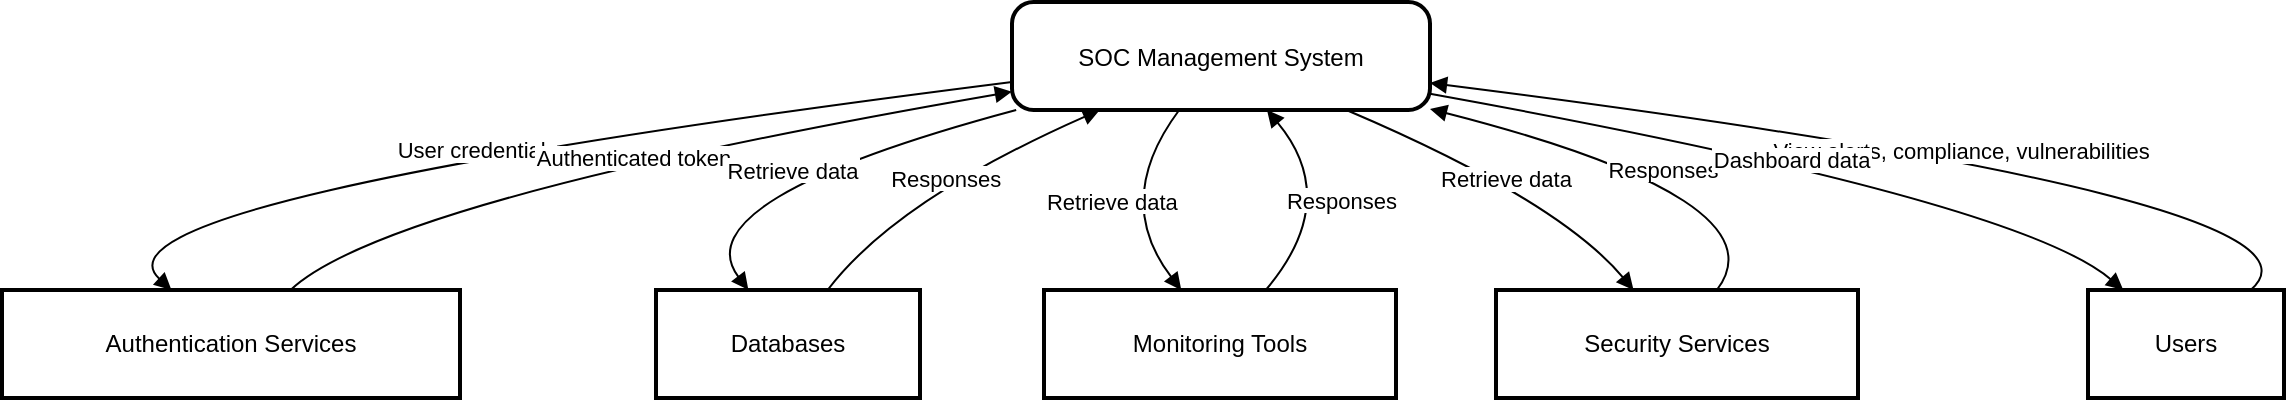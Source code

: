 <mxfile version="27.2.0">
  <diagram name="Page-1" id="YoJu-_RiEjxJxq6ZOQJG">
    <mxGraphModel>
      <root>
        <mxCell id="0" />
        <mxCell id="1" parent="0" />
        <mxCell id="2" value="SOC Management System" style="rounded=1;arcSize=20;strokeWidth=2" vertex="1" parent="1">
          <mxGeometry x="537" y="8" width="209" height="54" as="geometry" />
        </mxCell>
        <mxCell id="3" value="Users" style="whiteSpace=wrap;strokeWidth=2;" vertex="1" parent="1">
          <mxGeometry x="1075" y="152" width="98" height="54" as="geometry" />
        </mxCell>
        <mxCell id="4" value="Databases" style="whiteSpace=wrap;strokeWidth=2;" vertex="1" parent="1">
          <mxGeometry x="359" y="152" width="132" height="54" as="geometry" />
        </mxCell>
        <mxCell id="5" value="Authentication Services" style="whiteSpace=wrap;strokeWidth=2;" vertex="1" parent="1">
          <mxGeometry x="32" y="152" width="229" height="54" as="geometry" />
        </mxCell>
        <mxCell id="6" value="Monitoring Tools" style="whiteSpace=wrap;strokeWidth=2;" vertex="1" parent="1">
          <mxGeometry x="553" y="152" width="176" height="54" as="geometry" />
        </mxCell>
        <mxCell id="7" value="Security Services" style="whiteSpace=wrap;strokeWidth=2;" vertex="1" parent="1">
          <mxGeometry x="779" y="152" width="181" height="54" as="geometry" />
        </mxCell>
        <mxCell id="8" value="User credentials" style="curved=1;startArrow=none;endArrow=block;exitX=0;exitY=0.74;entryX=0.37;entryY=0;" edge="1" parent="1" source="2" target="5">
          <mxGeometry relative="1" as="geometry">
            <Array as="points">
              <mxPoint x="68" y="107" />
            </Array>
          </mxGeometry>
        </mxCell>
        <mxCell id="9" value="Authenticated token" style="curved=1;startArrow=none;endArrow=block;exitX=0.63;exitY=0;entryX=0;entryY=0.83;" edge="1" parent="1" source="5" target="2">
          <mxGeometry relative="1" as="geometry">
            <Array as="points">
              <mxPoint x="224" y="107" />
            </Array>
          </mxGeometry>
        </mxCell>
        <mxCell id="10" value="View alerts, compliance, vulnerabilities" style="curved=1;startArrow=none;endArrow=block;exitX=0.83;exitY=0;entryX=1;entryY=0.75;" edge="1" parent="1" source="3" target="2">
          <mxGeometry relative="1" as="geometry">
            <Array as="points">
              <mxPoint x="1209" y="107" />
            </Array>
          </mxGeometry>
        </mxCell>
        <mxCell id="11" value="Retrieve data" style="curved=1;startArrow=none;endArrow=block;exitX=0.01;exitY=1;entryX=0.35;entryY=0;" edge="1" parent="1" source="2" target="4">
          <mxGeometry relative="1" as="geometry">
            <Array as="points">
              <mxPoint x="371" y="107" />
            </Array>
          </mxGeometry>
        </mxCell>
        <mxCell id="12" value="Retrieve data" style="curved=1;startArrow=none;endArrow=block;exitX=0.4;exitY=1;entryX=0.39;entryY=0;" edge="1" parent="1" source="2" target="6">
          <mxGeometry relative="1" as="geometry">
            <Array as="points">
              <mxPoint x="587" y="107" />
            </Array>
          </mxGeometry>
        </mxCell>
        <mxCell id="13" value="Retrieve data" style="curved=1;startArrow=none;endArrow=block;exitX=0.8;exitY=1;entryX=0.38;entryY=0;" edge="1" parent="1" source="2" target="7">
          <mxGeometry relative="1" as="geometry">
            <Array as="points">
              <mxPoint x="810" y="107" />
            </Array>
          </mxGeometry>
        </mxCell>
        <mxCell id="14" value="Responses" style="curved=1;startArrow=none;endArrow=block;exitX=0.65;exitY=0;entryX=0.21;entryY=1;" edge="1" parent="1" source="4" target="2">
          <mxGeometry relative="1" as="geometry">
            <Array as="points">
              <mxPoint x="479" y="107" />
            </Array>
          </mxGeometry>
        </mxCell>
        <mxCell id="15" value="Responses" style="curved=1;startArrow=none;endArrow=block;exitX=0.63;exitY=0;entryX=0.61;entryY=1;" edge="1" parent="1" source="6" target="2">
          <mxGeometry relative="1" as="geometry">
            <Array as="points">
              <mxPoint x="702" y="107" />
            </Array>
          </mxGeometry>
        </mxCell>
        <mxCell id="16" value="Responses" style="curved=1;startArrow=none;endArrow=block;exitX=0.61;exitY=0;entryX=1;entryY=0.99;" edge="1" parent="1" source="7" target="2">
          <mxGeometry relative="1" as="geometry">
            <Array as="points">
              <mxPoint x="924" y="107" />
            </Array>
          </mxGeometry>
        </mxCell>
        <mxCell id="17" value="Dashboard data" style="curved=1;startArrow=none;endArrow=block;exitX=1;exitY=0.85;entryX=0.18;entryY=0;" edge="1" parent="1" source="2" target="3">
          <mxGeometry relative="1" as="geometry">
            <Array as="points">
              <mxPoint x="1040" y="107" />
            </Array>
          </mxGeometry>
        </mxCell>
      </root>
    </mxGraphModel>
  </diagram>
</mxfile>
